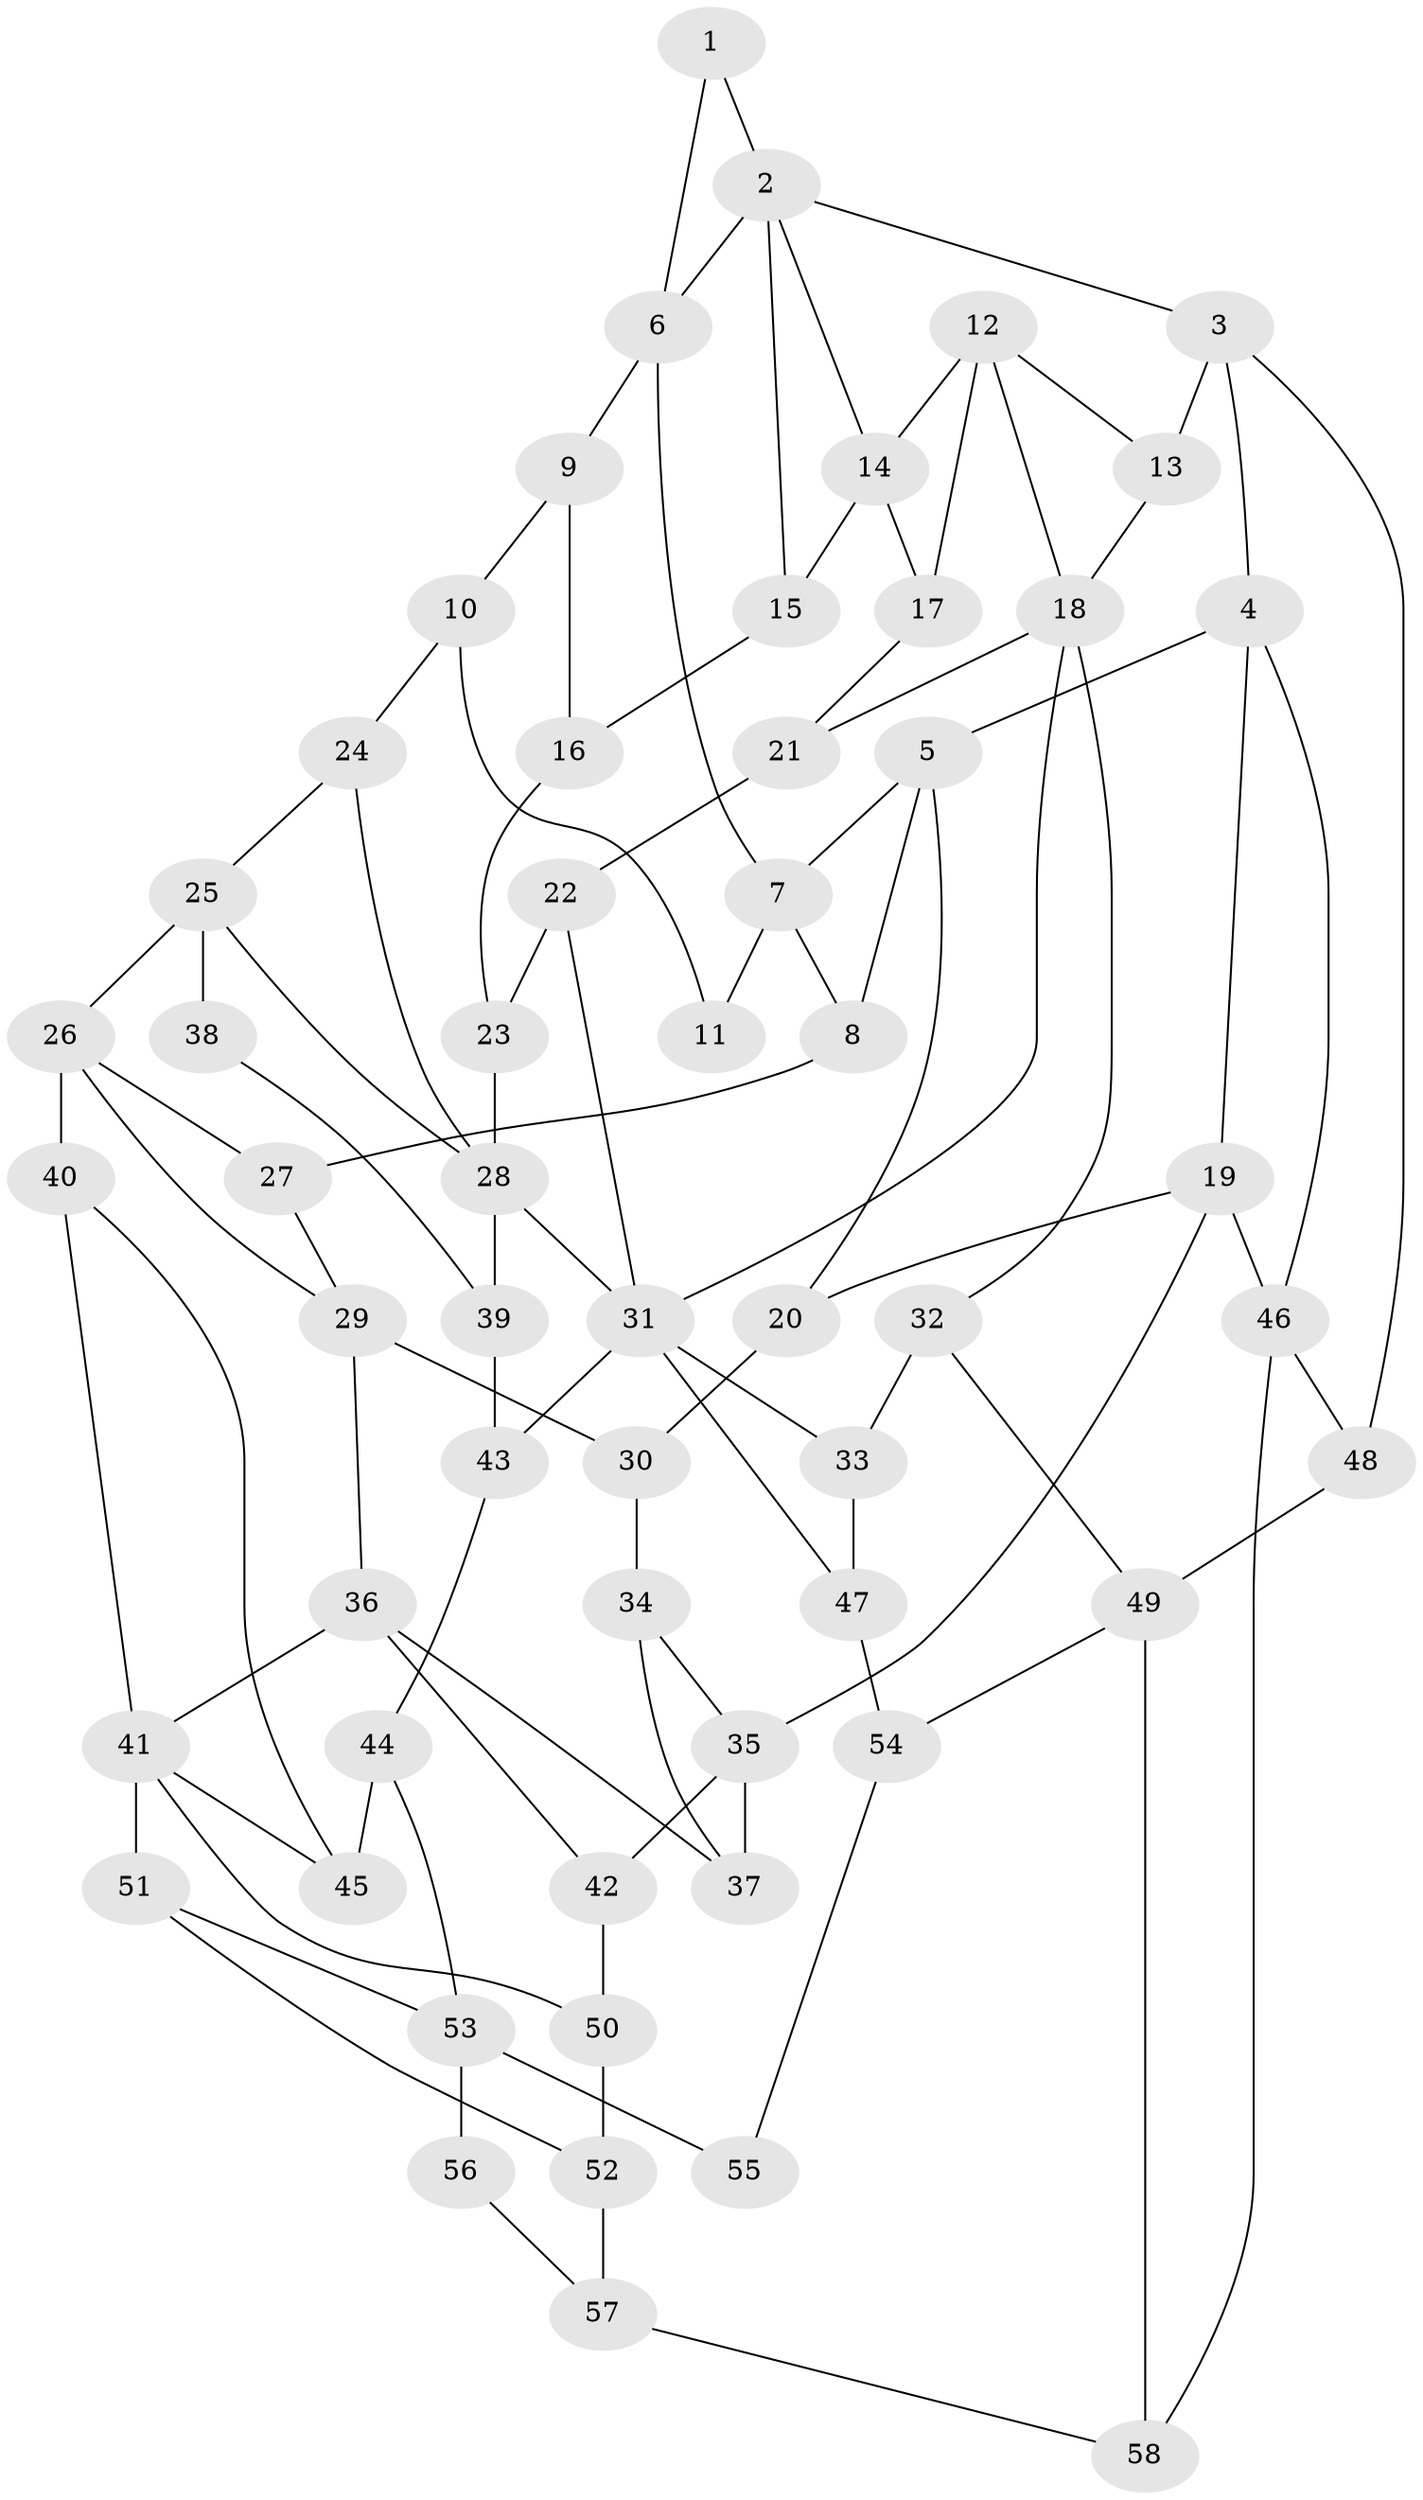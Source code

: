 // original degree distribution, {3: 0.034482758620689655, 5: 0.5689655172413793, 6: 0.20689655172413793, 4: 0.1896551724137931}
// Generated by graph-tools (version 1.1) at 2025/54/03/04/25 22:54:28]
// undirected, 58 vertices, 98 edges
graph export_dot {
  node [color=gray90,style=filled];
  1;
  2;
  3;
  4;
  5;
  6;
  7;
  8;
  9;
  10;
  11;
  12;
  13;
  14;
  15;
  16;
  17;
  18;
  19;
  20;
  21;
  22;
  23;
  24;
  25;
  26;
  27;
  28;
  29;
  30;
  31;
  32;
  33;
  34;
  35;
  36;
  37;
  38;
  39;
  40;
  41;
  42;
  43;
  44;
  45;
  46;
  47;
  48;
  49;
  50;
  51;
  52;
  53;
  54;
  55;
  56;
  57;
  58;
  1 -- 2 [weight=1.0];
  1 -- 6 [weight=1.0];
  2 -- 3 [weight=1.0];
  2 -- 6 [weight=1.0];
  2 -- 14 [weight=1.0];
  2 -- 15 [weight=1.0];
  3 -- 4 [weight=1.0];
  3 -- 13 [weight=1.0];
  3 -- 48 [weight=1.0];
  4 -- 5 [weight=1.0];
  4 -- 19 [weight=1.0];
  4 -- 46 [weight=1.0];
  5 -- 7 [weight=1.0];
  5 -- 8 [weight=2.0];
  5 -- 20 [weight=1.0];
  6 -- 7 [weight=2.0];
  6 -- 9 [weight=2.0];
  7 -- 8 [weight=1.0];
  7 -- 11 [weight=2.0];
  8 -- 27 [weight=1.0];
  9 -- 10 [weight=1.0];
  9 -- 16 [weight=1.0];
  10 -- 11 [weight=1.0];
  10 -- 24 [weight=1.0];
  12 -- 13 [weight=1.0];
  12 -- 14 [weight=2.0];
  12 -- 17 [weight=1.0];
  12 -- 18 [weight=1.0];
  13 -- 18 [weight=1.0];
  14 -- 15 [weight=1.0];
  14 -- 17 [weight=1.0];
  15 -- 16 [weight=1.0];
  16 -- 23 [weight=1.0];
  17 -- 21 [weight=1.0];
  18 -- 21 [weight=1.0];
  18 -- 31 [weight=1.0];
  18 -- 32 [weight=1.0];
  19 -- 20 [weight=1.0];
  19 -- 35 [weight=2.0];
  19 -- 46 [weight=1.0];
  20 -- 30 [weight=1.0];
  21 -- 22 [weight=1.0];
  22 -- 23 [weight=1.0];
  22 -- 31 [weight=1.0];
  23 -- 28 [weight=1.0];
  24 -- 25 [weight=1.0];
  24 -- 28 [weight=1.0];
  25 -- 26 [weight=2.0];
  25 -- 28 [weight=1.0];
  25 -- 38 [weight=2.0];
  26 -- 27 [weight=1.0];
  26 -- 29 [weight=1.0];
  26 -- 40 [weight=2.0];
  27 -- 29 [weight=1.0];
  28 -- 31 [weight=1.0];
  28 -- 39 [weight=1.0];
  29 -- 30 [weight=1.0];
  29 -- 36 [weight=1.0];
  30 -- 34 [weight=1.0];
  31 -- 33 [weight=1.0];
  31 -- 43 [weight=1.0];
  31 -- 47 [weight=1.0];
  32 -- 33 [weight=1.0];
  32 -- 49 [weight=1.0];
  33 -- 47 [weight=1.0];
  34 -- 35 [weight=1.0];
  34 -- 37 [weight=1.0];
  35 -- 37 [weight=1.0];
  35 -- 42 [weight=2.0];
  36 -- 37 [weight=1.0];
  36 -- 41 [weight=1.0];
  36 -- 42 [weight=1.0];
  38 -- 39 [weight=1.0];
  39 -- 43 [weight=1.0];
  40 -- 41 [weight=1.0];
  40 -- 45 [weight=1.0];
  41 -- 45 [weight=1.0];
  41 -- 50 [weight=1.0];
  41 -- 51 [weight=1.0];
  42 -- 50 [weight=2.0];
  43 -- 44 [weight=1.0];
  44 -- 45 [weight=1.0];
  44 -- 53 [weight=1.0];
  46 -- 48 [weight=1.0];
  46 -- 58 [weight=1.0];
  47 -- 54 [weight=1.0];
  48 -- 49 [weight=2.0];
  49 -- 54 [weight=1.0];
  49 -- 58 [weight=2.0];
  50 -- 52 [weight=2.0];
  51 -- 52 [weight=1.0];
  51 -- 53 [weight=1.0];
  52 -- 57 [weight=2.0];
  53 -- 55 [weight=2.0];
  53 -- 56 [weight=2.0];
  54 -- 55 [weight=1.0];
  56 -- 57 [weight=2.0];
  57 -- 58 [weight=2.0];
}
